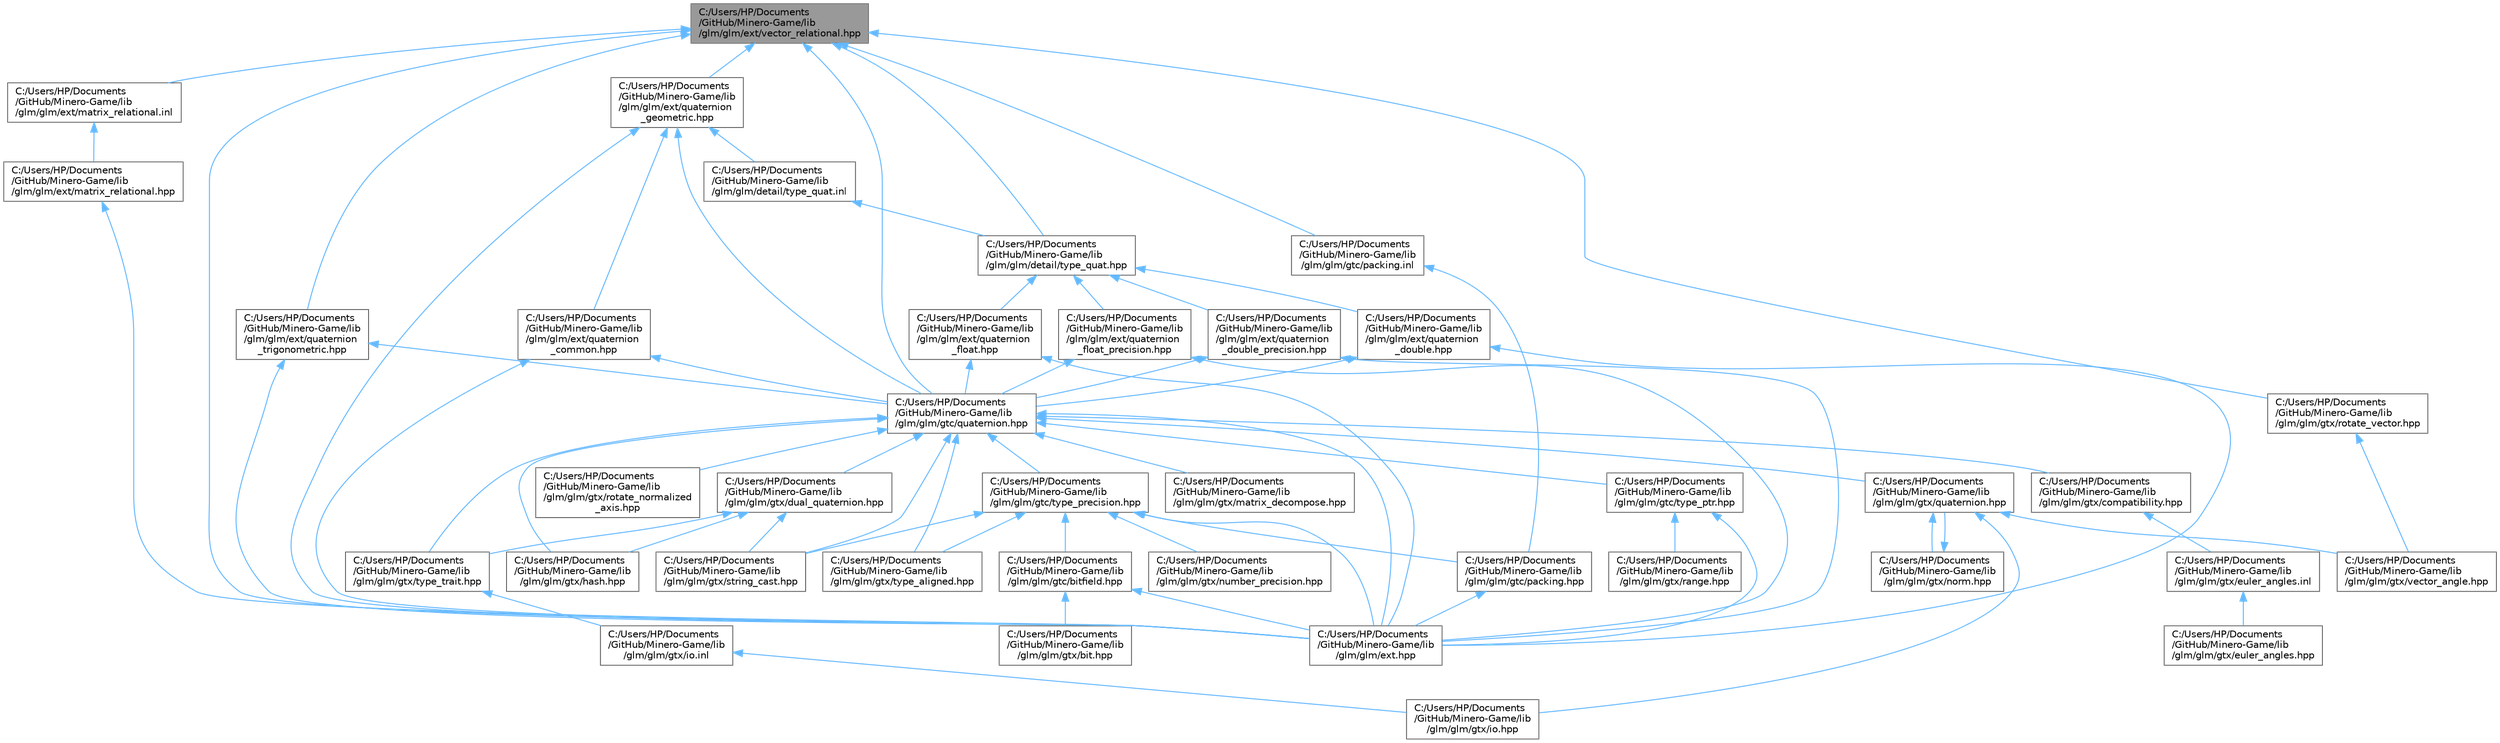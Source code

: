 digraph "C:/Users/HP/Documents/GitHub/Minero-Game/lib/glm/glm/ext/vector_relational.hpp"
{
 // LATEX_PDF_SIZE
  bgcolor="transparent";
  edge [fontname=Helvetica,fontsize=10,labelfontname=Helvetica,labelfontsize=10];
  node [fontname=Helvetica,fontsize=10,shape=box,height=0.2,width=0.4];
  Node1 [id="Node000001",label="C:/Users/HP/Documents\l/GitHub/Minero-Game/lib\l/glm/glm/ext/vector_relational.hpp",height=0.2,width=0.4,color="gray40", fillcolor="grey60", style="filled", fontcolor="black",tooltip=" "];
  Node1 -> Node2 [id="edge135_Node000001_Node000002",dir="back",color="steelblue1",style="solid",tooltip=" "];
  Node2 [id="Node000002",label="C:/Users/HP/Documents\l/GitHub/Minero-Game/lib\l/glm/glm/detail/type_quat.hpp",height=0.2,width=0.4,color="grey40", fillcolor="white", style="filled",URL="$lib_2glm_2glm_2detail_2type__quat_8hpp.html",tooltip=" "];
  Node2 -> Node3 [id="edge136_Node000002_Node000003",dir="back",color="steelblue1",style="solid",tooltip=" "];
  Node3 [id="Node000003",label="C:/Users/HP/Documents\l/GitHub/Minero-Game/lib\l/glm/glm/ext/quaternion\l_double.hpp",height=0.2,width=0.4,color="grey40", fillcolor="white", style="filled",URL="$lib_2glm_2glm_2ext_2quaternion__double_8hpp.html",tooltip=" "];
  Node3 -> Node4 [id="edge137_Node000003_Node000004",dir="back",color="steelblue1",style="solid",tooltip=" "];
  Node4 [id="Node000004",label="C:/Users/HP/Documents\l/GitHub/Minero-Game/lib\l/glm/glm/ext.hpp",height=0.2,width=0.4,color="grey40", fillcolor="white", style="filled",URL="$lib_2glm_2glm_2ext_8hpp.html",tooltip=" "];
  Node3 -> Node5 [id="edge138_Node000003_Node000005",dir="back",color="steelblue1",style="solid",tooltip=" "];
  Node5 [id="Node000005",label="C:/Users/HP/Documents\l/GitHub/Minero-Game/lib\l/glm/glm/gtc/quaternion.hpp",height=0.2,width=0.4,color="grey40", fillcolor="white", style="filled",URL="$lib_2glm_2glm_2gtc_2quaternion_8hpp.html",tooltip=" "];
  Node5 -> Node4 [id="edge139_Node000005_Node000004",dir="back",color="steelblue1",style="solid",tooltip=" "];
  Node5 -> Node6 [id="edge140_Node000005_Node000006",dir="back",color="steelblue1",style="solid",tooltip=" "];
  Node6 [id="Node000006",label="C:/Users/HP/Documents\l/GitHub/Minero-Game/lib\l/glm/glm/gtc/type_precision.hpp",height=0.2,width=0.4,color="grey40", fillcolor="white", style="filled",URL="$lib_2glm_2glm_2gtc_2type__precision_8hpp.html",tooltip=" "];
  Node6 -> Node4 [id="edge141_Node000006_Node000004",dir="back",color="steelblue1",style="solid",tooltip=" "];
  Node6 -> Node7 [id="edge142_Node000006_Node000007",dir="back",color="steelblue1",style="solid",tooltip=" "];
  Node7 [id="Node000007",label="C:/Users/HP/Documents\l/GitHub/Minero-Game/lib\l/glm/glm/gtc/bitfield.hpp",height=0.2,width=0.4,color="grey40", fillcolor="white", style="filled",URL="$lib_2glm_2glm_2gtc_2bitfield_8hpp.html",tooltip=" "];
  Node7 -> Node4 [id="edge143_Node000007_Node000004",dir="back",color="steelblue1",style="solid",tooltip=" "];
  Node7 -> Node8 [id="edge144_Node000007_Node000008",dir="back",color="steelblue1",style="solid",tooltip=" "];
  Node8 [id="Node000008",label="C:/Users/HP/Documents\l/GitHub/Minero-Game/lib\l/glm/glm/gtx/bit.hpp",height=0.2,width=0.4,color="grey40", fillcolor="white", style="filled",URL="$lib_2glm_2glm_2gtx_2bit_8hpp.html",tooltip=" "];
  Node6 -> Node9 [id="edge145_Node000006_Node000009",dir="back",color="steelblue1",style="solid",tooltip=" "];
  Node9 [id="Node000009",label="C:/Users/HP/Documents\l/GitHub/Minero-Game/lib\l/glm/glm/gtc/packing.hpp",height=0.2,width=0.4,color="grey40", fillcolor="white", style="filled",URL="$lib_2glm_2glm_2gtc_2packing_8hpp.html",tooltip=" "];
  Node9 -> Node4 [id="edge146_Node000009_Node000004",dir="back",color="steelblue1",style="solid",tooltip=" "];
  Node6 -> Node10 [id="edge147_Node000006_Node000010",dir="back",color="steelblue1",style="solid",tooltip=" "];
  Node10 [id="Node000010",label="C:/Users/HP/Documents\l/GitHub/Minero-Game/lib\l/glm/glm/gtx/number_precision.hpp",height=0.2,width=0.4,color="grey40", fillcolor="white", style="filled",URL="$lib_2glm_2glm_2gtx_2number__precision_8hpp.html",tooltip=" "];
  Node6 -> Node11 [id="edge148_Node000006_Node000011",dir="back",color="steelblue1",style="solid",tooltip=" "];
  Node11 [id="Node000011",label="C:/Users/HP/Documents\l/GitHub/Minero-Game/lib\l/glm/glm/gtx/string_cast.hpp",height=0.2,width=0.4,color="grey40", fillcolor="white", style="filled",URL="$lib_2glm_2glm_2gtx_2string__cast_8hpp.html",tooltip=" "];
  Node6 -> Node12 [id="edge149_Node000006_Node000012",dir="back",color="steelblue1",style="solid",tooltip=" "];
  Node12 [id="Node000012",label="C:/Users/HP/Documents\l/GitHub/Minero-Game/lib\l/glm/glm/gtx/type_aligned.hpp",height=0.2,width=0.4,color="grey40", fillcolor="white", style="filled",URL="$lib_2glm_2glm_2gtx_2type__aligned_8hpp.html",tooltip=" "];
  Node5 -> Node13 [id="edge150_Node000005_Node000013",dir="back",color="steelblue1",style="solid",tooltip=" "];
  Node13 [id="Node000013",label="C:/Users/HP/Documents\l/GitHub/Minero-Game/lib\l/glm/glm/gtc/type_ptr.hpp",height=0.2,width=0.4,color="grey40", fillcolor="white", style="filled",URL="$lib_2glm_2glm_2gtc_2type__ptr_8hpp.html",tooltip=" "];
  Node13 -> Node4 [id="edge151_Node000013_Node000004",dir="back",color="steelblue1",style="solid",tooltip=" "];
  Node13 -> Node14 [id="edge152_Node000013_Node000014",dir="back",color="steelblue1",style="solid",tooltip=" "];
  Node14 [id="Node000014",label="C:/Users/HP/Documents\l/GitHub/Minero-Game/lib\l/glm/glm/gtx/range.hpp",height=0.2,width=0.4,color="grey40", fillcolor="white", style="filled",URL="$lib_2glm_2glm_2gtx_2range_8hpp.html",tooltip=" "];
  Node5 -> Node15 [id="edge153_Node000005_Node000015",dir="back",color="steelblue1",style="solid",tooltip=" "];
  Node15 [id="Node000015",label="C:/Users/HP/Documents\l/GitHub/Minero-Game/lib\l/glm/glm/gtx/compatibility.hpp",height=0.2,width=0.4,color="grey40", fillcolor="white", style="filled",URL="$lib_2glm_2glm_2gtx_2compatibility_8hpp.html",tooltip=" "];
  Node15 -> Node16 [id="edge154_Node000015_Node000016",dir="back",color="steelblue1",style="solid",tooltip=" "];
  Node16 [id="Node000016",label="C:/Users/HP/Documents\l/GitHub/Minero-Game/lib\l/glm/glm/gtx/euler_angles.inl",height=0.2,width=0.4,color="grey40", fillcolor="white", style="filled",URL="$lib_2glm_2glm_2gtx_2euler__angles_8inl.html",tooltip=" "];
  Node16 -> Node17 [id="edge155_Node000016_Node000017",dir="back",color="steelblue1",style="solid",tooltip=" "];
  Node17 [id="Node000017",label="C:/Users/HP/Documents\l/GitHub/Minero-Game/lib\l/glm/glm/gtx/euler_angles.hpp",height=0.2,width=0.4,color="grey40", fillcolor="white", style="filled",URL="$lib_2glm_2glm_2gtx_2euler__angles_8hpp.html",tooltip=" "];
  Node5 -> Node18 [id="edge156_Node000005_Node000018",dir="back",color="steelblue1",style="solid",tooltip=" "];
  Node18 [id="Node000018",label="C:/Users/HP/Documents\l/GitHub/Minero-Game/lib\l/glm/glm/gtx/dual_quaternion.hpp",height=0.2,width=0.4,color="grey40", fillcolor="white", style="filled",URL="$lib_2glm_2glm_2gtx_2dual__quaternion_8hpp.html",tooltip=" "];
  Node18 -> Node19 [id="edge157_Node000018_Node000019",dir="back",color="steelblue1",style="solid",tooltip=" "];
  Node19 [id="Node000019",label="C:/Users/HP/Documents\l/GitHub/Minero-Game/lib\l/glm/glm/gtx/hash.hpp",height=0.2,width=0.4,color="grey40", fillcolor="white", style="filled",URL="$lib_2glm_2glm_2gtx_2hash_8hpp.html",tooltip=" "];
  Node18 -> Node11 [id="edge158_Node000018_Node000011",dir="back",color="steelblue1",style="solid",tooltip=" "];
  Node18 -> Node20 [id="edge159_Node000018_Node000020",dir="back",color="steelblue1",style="solid",tooltip=" "];
  Node20 [id="Node000020",label="C:/Users/HP/Documents\l/GitHub/Minero-Game/lib\l/glm/glm/gtx/type_trait.hpp",height=0.2,width=0.4,color="grey40", fillcolor="white", style="filled",URL="$lib_2glm_2glm_2gtx_2type__trait_8hpp.html",tooltip=" "];
  Node20 -> Node21 [id="edge160_Node000020_Node000021",dir="back",color="steelblue1",style="solid",tooltip=" "];
  Node21 [id="Node000021",label="C:/Users/HP/Documents\l/GitHub/Minero-Game/lib\l/glm/glm/gtx/io.inl",height=0.2,width=0.4,color="grey40", fillcolor="white", style="filled",URL="$lib_2glm_2glm_2gtx_2io_8inl.html",tooltip=" "];
  Node21 -> Node22 [id="edge161_Node000021_Node000022",dir="back",color="steelblue1",style="solid",tooltip=" "];
  Node22 [id="Node000022",label="C:/Users/HP/Documents\l/GitHub/Minero-Game/lib\l/glm/glm/gtx/io.hpp",height=0.2,width=0.4,color="grey40", fillcolor="white", style="filled",URL="$lib_2glm_2glm_2gtx_2io_8hpp.html",tooltip=" "];
  Node5 -> Node19 [id="edge162_Node000005_Node000019",dir="back",color="steelblue1",style="solid",tooltip=" "];
  Node5 -> Node23 [id="edge163_Node000005_Node000023",dir="back",color="steelblue1",style="solid",tooltip=" "];
  Node23 [id="Node000023",label="C:/Users/HP/Documents\l/GitHub/Minero-Game/lib\l/glm/glm/gtx/matrix_decompose.hpp",height=0.2,width=0.4,color="grey40", fillcolor="white", style="filled",URL="$lib_2glm_2glm_2gtx_2matrix__decompose_8hpp.html",tooltip=" "];
  Node5 -> Node24 [id="edge164_Node000005_Node000024",dir="back",color="steelblue1",style="solid",tooltip=" "];
  Node24 [id="Node000024",label="C:/Users/HP/Documents\l/GitHub/Minero-Game/lib\l/glm/glm/gtx/quaternion.hpp",height=0.2,width=0.4,color="grey40", fillcolor="white", style="filled",URL="$lib_2glm_2glm_2gtx_2quaternion_8hpp.html",tooltip=" "];
  Node24 -> Node22 [id="edge165_Node000024_Node000022",dir="back",color="steelblue1",style="solid",tooltip=" "];
  Node24 -> Node25 [id="edge166_Node000024_Node000025",dir="back",color="steelblue1",style="solid",tooltip=" "];
  Node25 [id="Node000025",label="C:/Users/HP/Documents\l/GitHub/Minero-Game/lib\l/glm/glm/gtx/norm.hpp",height=0.2,width=0.4,color="grey40", fillcolor="white", style="filled",URL="$lib_2glm_2glm_2gtx_2norm_8hpp.html",tooltip=" "];
  Node25 -> Node24 [id="edge167_Node000025_Node000024",dir="back",color="steelblue1",style="solid",tooltip=" "];
  Node24 -> Node26 [id="edge168_Node000024_Node000026",dir="back",color="steelblue1",style="solid",tooltip=" "];
  Node26 [id="Node000026",label="C:/Users/HP/Documents\l/GitHub/Minero-Game/lib\l/glm/glm/gtx/vector_angle.hpp",height=0.2,width=0.4,color="grey40", fillcolor="white", style="filled",URL="$lib_2glm_2glm_2gtx_2vector__angle_8hpp.html",tooltip=" "];
  Node5 -> Node27 [id="edge169_Node000005_Node000027",dir="back",color="steelblue1",style="solid",tooltip=" "];
  Node27 [id="Node000027",label="C:/Users/HP/Documents\l/GitHub/Minero-Game/lib\l/glm/glm/gtx/rotate_normalized\l_axis.hpp",height=0.2,width=0.4,color="grey40", fillcolor="white", style="filled",URL="$lib_2glm_2glm_2gtx_2rotate__normalized__axis_8hpp.html",tooltip=" "];
  Node5 -> Node11 [id="edge170_Node000005_Node000011",dir="back",color="steelblue1",style="solid",tooltip=" "];
  Node5 -> Node12 [id="edge171_Node000005_Node000012",dir="back",color="steelblue1",style="solid",tooltip=" "];
  Node5 -> Node20 [id="edge172_Node000005_Node000020",dir="back",color="steelblue1",style="solid",tooltip=" "];
  Node2 -> Node28 [id="edge173_Node000002_Node000028",dir="back",color="steelblue1",style="solid",tooltip=" "];
  Node28 [id="Node000028",label="C:/Users/HP/Documents\l/GitHub/Minero-Game/lib\l/glm/glm/ext/quaternion\l_double_precision.hpp",height=0.2,width=0.4,color="grey40", fillcolor="white", style="filled",URL="$lib_2glm_2glm_2ext_2quaternion__double__precision_8hpp.html",tooltip=" "];
  Node28 -> Node4 [id="edge174_Node000028_Node000004",dir="back",color="steelblue1",style="solid",tooltip=" "];
  Node28 -> Node5 [id="edge175_Node000028_Node000005",dir="back",color="steelblue1",style="solid",tooltip=" "];
  Node2 -> Node29 [id="edge176_Node000002_Node000029",dir="back",color="steelblue1",style="solid",tooltip=" "];
  Node29 [id="Node000029",label="C:/Users/HP/Documents\l/GitHub/Minero-Game/lib\l/glm/glm/ext/quaternion\l_float.hpp",height=0.2,width=0.4,color="grey40", fillcolor="white", style="filled",URL="$lib_2glm_2glm_2ext_2quaternion__float_8hpp.html",tooltip=" "];
  Node29 -> Node4 [id="edge177_Node000029_Node000004",dir="back",color="steelblue1",style="solid",tooltip=" "];
  Node29 -> Node5 [id="edge178_Node000029_Node000005",dir="back",color="steelblue1",style="solid",tooltip=" "];
  Node2 -> Node30 [id="edge179_Node000002_Node000030",dir="back",color="steelblue1",style="solid",tooltip=" "];
  Node30 [id="Node000030",label="C:/Users/HP/Documents\l/GitHub/Minero-Game/lib\l/glm/glm/ext/quaternion\l_float_precision.hpp",height=0.2,width=0.4,color="grey40", fillcolor="white", style="filled",URL="$lib_2glm_2glm_2ext_2quaternion__float__precision_8hpp.html",tooltip=" "];
  Node30 -> Node4 [id="edge180_Node000030_Node000004",dir="back",color="steelblue1",style="solid",tooltip=" "];
  Node30 -> Node5 [id="edge181_Node000030_Node000005",dir="back",color="steelblue1",style="solid",tooltip=" "];
  Node1 -> Node4 [id="edge182_Node000001_Node000004",dir="back",color="steelblue1",style="solid",tooltip=" "];
  Node1 -> Node31 [id="edge183_Node000001_Node000031",dir="back",color="steelblue1",style="solid",tooltip=" "];
  Node31 [id="Node000031",label="C:/Users/HP/Documents\l/GitHub/Minero-Game/lib\l/glm/glm/ext/matrix_relational.inl",height=0.2,width=0.4,color="grey40", fillcolor="white", style="filled",URL="$lib_2glm_2glm_2ext_2matrix__relational_8inl.html",tooltip=" "];
  Node31 -> Node32 [id="edge184_Node000031_Node000032",dir="back",color="steelblue1",style="solid",tooltip=" "];
  Node32 [id="Node000032",label="C:/Users/HP/Documents\l/GitHub/Minero-Game/lib\l/glm/glm/ext/matrix_relational.hpp",height=0.2,width=0.4,color="grey40", fillcolor="white", style="filled",URL="$lib_2glm_2glm_2ext_2matrix__relational_8hpp.html",tooltip=" "];
  Node32 -> Node4 [id="edge185_Node000032_Node000004",dir="back",color="steelblue1",style="solid",tooltip=" "];
  Node1 -> Node33 [id="edge186_Node000001_Node000033",dir="back",color="steelblue1",style="solid",tooltip=" "];
  Node33 [id="Node000033",label="C:/Users/HP/Documents\l/GitHub/Minero-Game/lib\l/glm/glm/ext/quaternion\l_geometric.hpp",height=0.2,width=0.4,color="grey40", fillcolor="white", style="filled",URL="$lib_2glm_2glm_2ext_2quaternion__geometric_8hpp.html",tooltip=" "];
  Node33 -> Node34 [id="edge187_Node000033_Node000034",dir="back",color="steelblue1",style="solid",tooltip=" "];
  Node34 [id="Node000034",label="C:/Users/HP/Documents\l/GitHub/Minero-Game/lib\l/glm/glm/detail/type_quat.inl",height=0.2,width=0.4,color="grey40", fillcolor="white", style="filled",URL="$lib_2glm_2glm_2detail_2type__quat_8inl.html",tooltip=" "];
  Node34 -> Node2 [id="edge188_Node000034_Node000002",dir="back",color="steelblue1",style="solid",tooltip=" "];
  Node33 -> Node4 [id="edge189_Node000033_Node000004",dir="back",color="steelblue1",style="solid",tooltip=" "];
  Node33 -> Node35 [id="edge190_Node000033_Node000035",dir="back",color="steelblue1",style="solid",tooltip=" "];
  Node35 [id="Node000035",label="C:/Users/HP/Documents\l/GitHub/Minero-Game/lib\l/glm/glm/ext/quaternion\l_common.hpp",height=0.2,width=0.4,color="grey40", fillcolor="white", style="filled",URL="$lib_2glm_2glm_2ext_2quaternion__common_8hpp.html",tooltip=" "];
  Node35 -> Node4 [id="edge191_Node000035_Node000004",dir="back",color="steelblue1",style="solid",tooltip=" "];
  Node35 -> Node5 [id="edge192_Node000035_Node000005",dir="back",color="steelblue1",style="solid",tooltip=" "];
  Node33 -> Node5 [id="edge193_Node000033_Node000005",dir="back",color="steelblue1",style="solid",tooltip=" "];
  Node1 -> Node36 [id="edge194_Node000001_Node000036",dir="back",color="steelblue1",style="solid",tooltip=" "];
  Node36 [id="Node000036",label="C:/Users/HP/Documents\l/GitHub/Minero-Game/lib\l/glm/glm/ext/quaternion\l_trigonometric.hpp",height=0.2,width=0.4,color="grey40", fillcolor="white", style="filled",URL="$lib_2glm_2glm_2ext_2quaternion__trigonometric_8hpp.html",tooltip=" "];
  Node36 -> Node4 [id="edge195_Node000036_Node000004",dir="back",color="steelblue1",style="solid",tooltip=" "];
  Node36 -> Node5 [id="edge196_Node000036_Node000005",dir="back",color="steelblue1",style="solid",tooltip=" "];
  Node1 -> Node37 [id="edge197_Node000001_Node000037",dir="back",color="steelblue1",style="solid",tooltip=" "];
  Node37 [id="Node000037",label="C:/Users/HP/Documents\l/GitHub/Minero-Game/lib\l/glm/glm/gtc/packing.inl",height=0.2,width=0.4,color="grey40", fillcolor="white", style="filled",URL="$lib_2glm_2glm_2gtc_2packing_8inl.html",tooltip=" "];
  Node37 -> Node9 [id="edge198_Node000037_Node000009",dir="back",color="steelblue1",style="solid",tooltip=" "];
  Node1 -> Node5 [id="edge199_Node000001_Node000005",dir="back",color="steelblue1",style="solid",tooltip=" "];
  Node1 -> Node38 [id="edge200_Node000001_Node000038",dir="back",color="steelblue1",style="solid",tooltip=" "];
  Node38 [id="Node000038",label="C:/Users/HP/Documents\l/GitHub/Minero-Game/lib\l/glm/glm/gtx/rotate_vector.hpp",height=0.2,width=0.4,color="grey40", fillcolor="white", style="filled",URL="$lib_2glm_2glm_2gtx_2rotate__vector_8hpp.html",tooltip=" "];
  Node38 -> Node26 [id="edge201_Node000038_Node000026",dir="back",color="steelblue1",style="solid",tooltip=" "];
}
